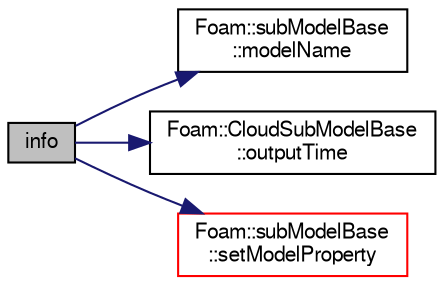 digraph "info"
{
  bgcolor="transparent";
  edge [fontname="FreeSans",fontsize="10",labelfontname="FreeSans",labelfontsize="10"];
  node [fontname="FreeSans",fontsize="10",shape=record];
  rankdir="LR";
  Node1858 [label="info",height=0.2,width=0.4,color="black", fillcolor="grey75", style="filled", fontcolor="black"];
  Node1858 -> Node1859 [color="midnightblue",fontsize="10",style="solid",fontname="FreeSans"];
  Node1859 [label="Foam::subModelBase\l::modelName",height=0.2,width=0.4,color="black",URL="$a28266.html#abb9ced7d82e8d33ca5125649a8932877",tooltip="Return const access to the name of the sub-model. "];
  Node1858 -> Node1860 [color="midnightblue",fontsize="10",style="solid",fontname="FreeSans"];
  Node1860 [label="Foam::CloudSubModelBase\l::outputTime",height=0.2,width=0.4,color="black",URL="$a24006.html#a59fd6e5492ff7a07bf267713f0338fa1",tooltip="Flag to indicate when to write a property. "];
  Node1858 -> Node1861 [color="midnightblue",fontsize="10",style="solid",fontname="FreeSans"];
  Node1861 [label="Foam::subModelBase\l::setModelProperty",height=0.2,width=0.4,color="red",URL="$a28266.html#af40b1f75a844b297b64f3515e8263ad1",tooltip="Add generic property to the sub-model. "];
}
